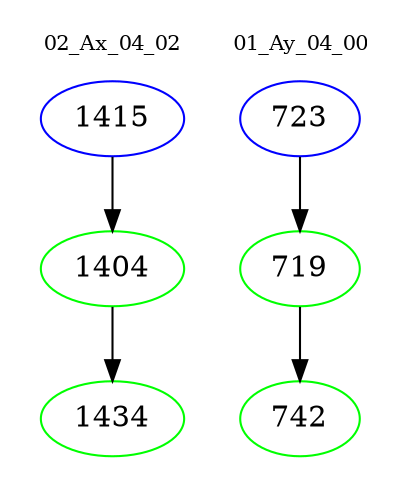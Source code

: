 digraph{
subgraph cluster_0 {
color = white
label = "02_Ax_04_02";
fontsize=10;
T0_1415 [label="1415", color="blue"]
T0_1415 -> T0_1404 [color="black"]
T0_1404 [label="1404", color="green"]
T0_1404 -> T0_1434 [color="black"]
T0_1434 [label="1434", color="green"]
}
subgraph cluster_1 {
color = white
label = "01_Ay_04_00";
fontsize=10;
T1_723 [label="723", color="blue"]
T1_723 -> T1_719 [color="black"]
T1_719 [label="719", color="green"]
T1_719 -> T1_742 [color="black"]
T1_742 [label="742", color="green"]
}
}
